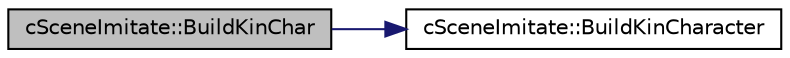 digraph "cSceneImitate::BuildKinChar"
{
 // LATEX_PDF_SIZE
  edge [fontname="Helvetica",fontsize="10",labelfontname="Helvetica",labelfontsize="10"];
  node [fontname="Helvetica",fontsize="10",shape=record];
  rankdir="LR";
  Node1 [label="cSceneImitate::BuildKinChar",height=0.2,width=0.4,color="black", fillcolor="grey75", style="filled", fontcolor="black",tooltip=" "];
  Node1 -> Node2 [color="midnightblue",fontsize="10",style="solid",fontname="Helvetica"];
  Node2 [label="cSceneImitate::BuildKinCharacter",height=0.2,width=0.4,color="black", fillcolor="white", style="filled",URL="$classc_scene_imitate.html#a5f350e227e752b8a3ec5d26aefcdf362",tooltip=" "];
}
